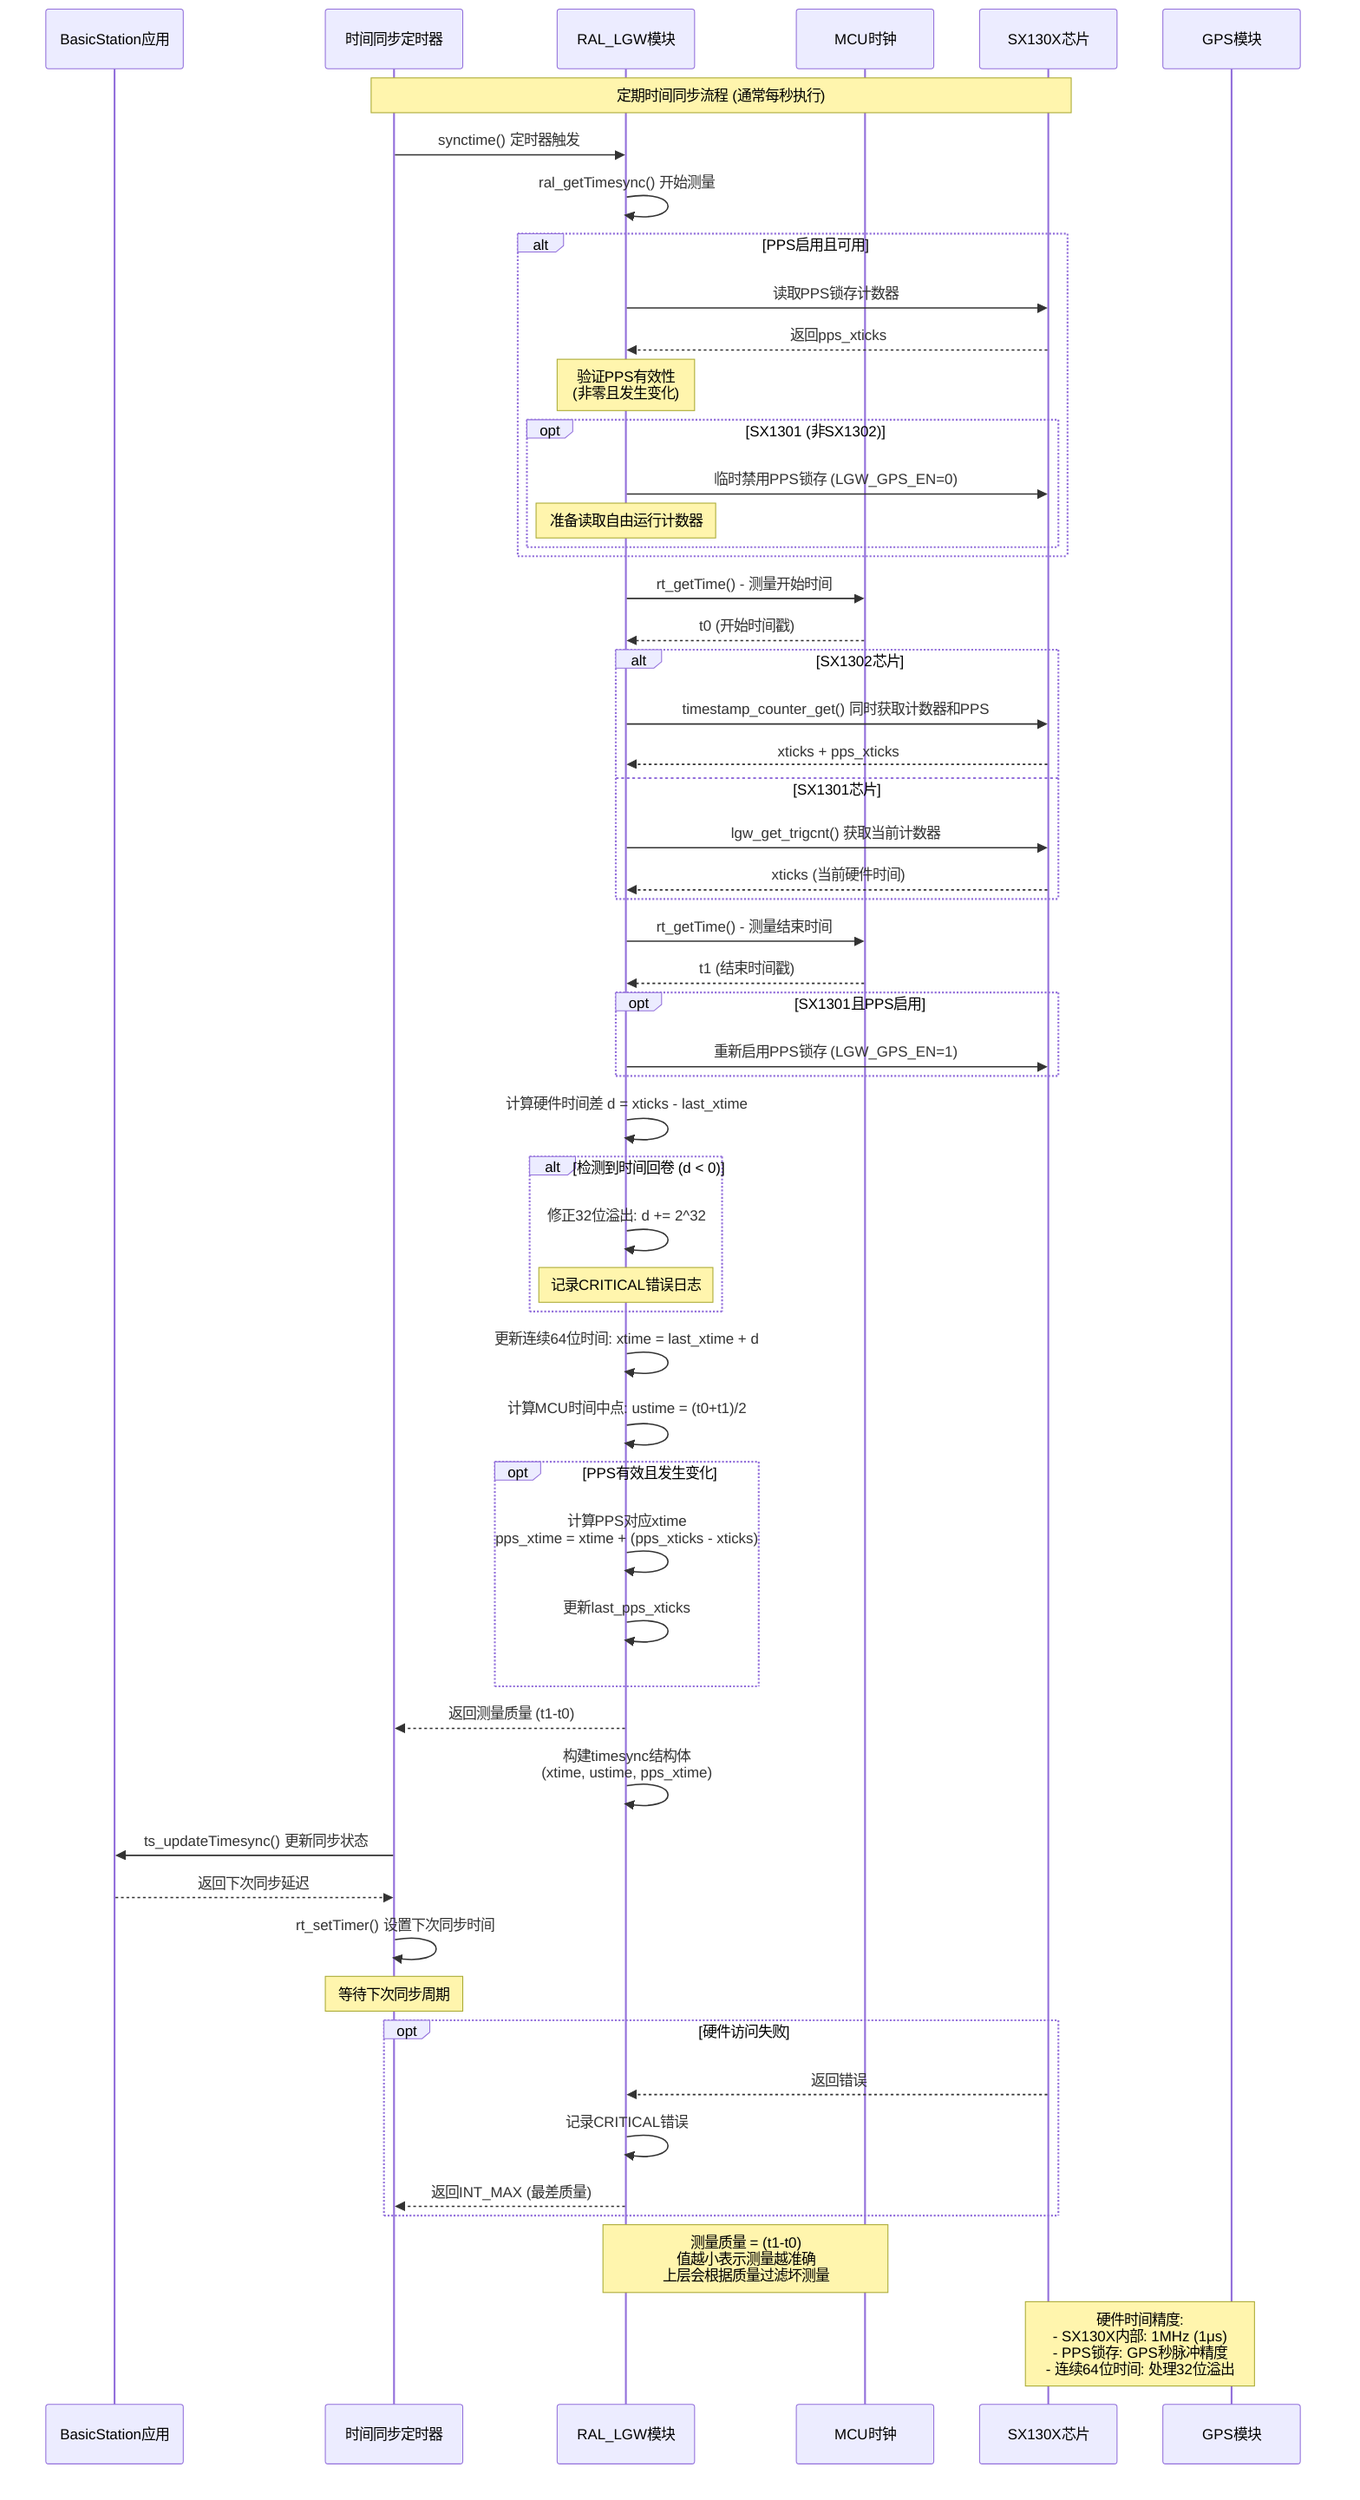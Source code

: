sequenceDiagram
    %% RAL LGW时间同步序列图 - MCU与硬件时钟同步流程

    participant App as BasicStation应用
    participant Timer as 时间同步定时器
    participant RAL as RAL_LGW模块
    participant MCU as MCU时钟
    participant SX130X as SX130X芯片
    participant GPS as GPS模块

    Note over Timer, SX130X: 定期时间同步流程 (通常每秒执行)

    %% 同步周期开始
    Timer->>RAL: synctime() 定时器触发
    RAL->>RAL: ral_getTimesync() 开始测量

    %% PPS处理 (如果启用)
    alt PPS启用且可用
        RAL->>SX130X: 读取PPS锁存计数器
        SX130X-->>RAL: 返回pps_xticks
        Note over RAL: 验证PPS有效性<br/>(非零且发生变化)
        
        opt SX1301 (非SX1302)
            RAL->>SX130X: 临时禁用PPS锁存 (LGW_GPS_EN=0)
            Note over RAL: 准备读取自由运行计数器
        end
    end

    %% 时间测量开始
    RAL->>MCU: rt_getTime() - 测量开始时间
    MCU-->>RAL: t0 (开始时间戳)

    %% 读取硬件计数器
    alt SX1302芯片
        RAL->>SX130X: timestamp_counter_get() 同时获取计数器和PPS
        SX130X-->>RAL: xticks + pps_xticks
    else SX1301芯片
        RAL->>SX130X: lgw_get_trigcnt() 获取当前计数器
        SX130X-->>RAL: xticks (当前硬件时间)
    end

    %% 时间测量结束
    RAL->>MCU: rt_getTime() - 测量结束时间
    MCU-->>RAL: t1 (结束时间戳)

    %% 重新启用PPS (如果之前禁用)
    opt SX1301且PPS启用
        RAL->>SX130X: 重新启用PPS锁存 (LGW_GPS_EN=1)
    end

    %% 时间同步计算
    RAL->>RAL: 计算硬件时间差 d = xticks - last_xtime
    
    alt 检测到时间回卷 (d < 0)
        RAL->>RAL: 修正32位溢出: d += 2^32
        Note over RAL: 记录CRITICAL错误日志
    end

    RAL->>RAL: 更新连续64位时间: xtime = last_xtime + d
    RAL->>RAL: 计算MCU时间中点: ustime = (t0+t1)/2
    
    %% PPS时间计算 (如果有效)
    opt PPS有效且发生变化
        RAL->>RAL: 计算PPS对应xtime<br/>pps_xtime = xtime + (pps_xticks - xticks)
        RAL->>RAL: 更新last_pps_xticks
    end

    %% 返回测量结果
    RAL-->>Timer: 返回测量质量 (t1-t0)
    RAL->>RAL: 构建timesync结构体<br/>(xtime, ustime, pps_xtime)

    %% 更新时间同步状态
    Timer->>App: ts_updateTimesync() 更新同步状态
    App-->>Timer: 返回下次同步延迟

    %% 设置下次定时器
    Timer->>Timer: rt_setTimer() 设置下次同步时间
    
    Note over Timer: 等待下次同步周期

    %% 错误处理分支
    opt 硬件访问失败
        SX130X-->>RAL: 返回错误
        RAL->>RAL: 记录CRITICAL错误
        RAL-->>Timer: 返回INT_MAX (最差质量)
    end

    %% 质量评估说明
    Note over RAL, MCU: 测量质量 = (t1-t0)<br/>值越小表示测量越准确<br/>上层会根据质量过滤坏测量

    %% 时间精度说明  
    Note over SX130X, GPS: 硬件时间精度:<br/>- SX130X内部: 1MHz (1μs)<br/>- PPS锁存: GPS秒脉冲精度<br/>- 连续64位时间: 处理32位溢出